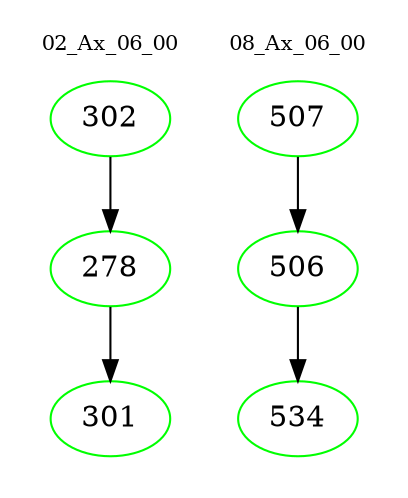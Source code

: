 digraph{
subgraph cluster_0 {
color = white
label = "02_Ax_06_00";
fontsize=10;
T0_302 [label="302", color="green"]
T0_302 -> T0_278 [color="black"]
T0_278 [label="278", color="green"]
T0_278 -> T0_301 [color="black"]
T0_301 [label="301", color="green"]
}
subgraph cluster_1 {
color = white
label = "08_Ax_06_00";
fontsize=10;
T1_507 [label="507", color="green"]
T1_507 -> T1_506 [color="black"]
T1_506 [label="506", color="green"]
T1_506 -> T1_534 [color="black"]
T1_534 [label="534", color="green"]
}
}
